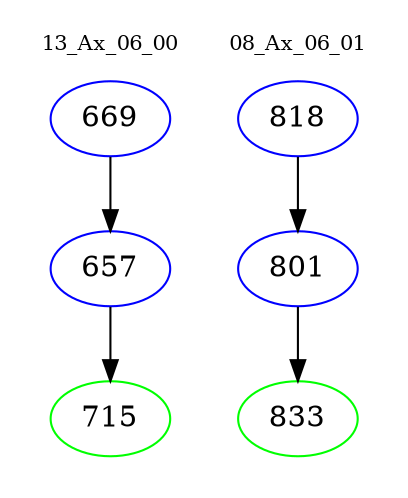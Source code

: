 digraph{
subgraph cluster_0 {
color = white
label = "13_Ax_06_00";
fontsize=10;
T0_669 [label="669", color="blue"]
T0_669 -> T0_657 [color="black"]
T0_657 [label="657", color="blue"]
T0_657 -> T0_715 [color="black"]
T0_715 [label="715", color="green"]
}
subgraph cluster_1 {
color = white
label = "08_Ax_06_01";
fontsize=10;
T1_818 [label="818", color="blue"]
T1_818 -> T1_801 [color="black"]
T1_801 [label="801", color="blue"]
T1_801 -> T1_833 [color="black"]
T1_833 [label="833", color="green"]
}
}
